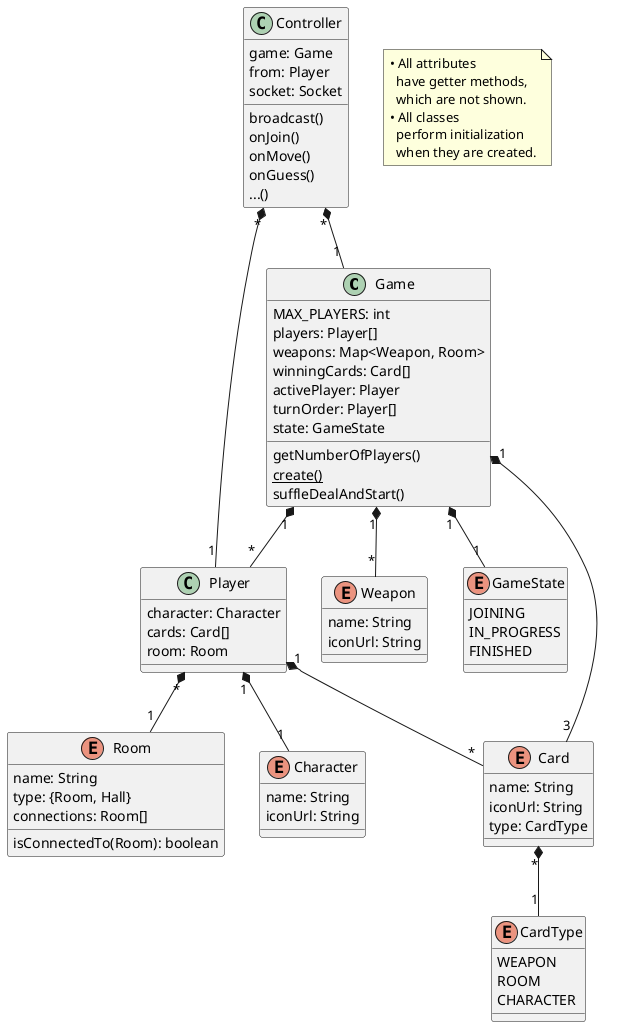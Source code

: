@startuml

Game "1" *-- "*" Player
Game "1" *-- "3" Card
Game "1" *-- "*" Weapon
Game "1" *-- "1" GameState
Player "1" *-- "*" Card
Player "*" *-- "1" Room
Player "1" *-- "1" Character
Card "*" *-- "1" CardType
Controller "*" *-- "1" Game
Controller "*" *-- "1" Player

note as N1
  • All attributes
    have getter methods,
    which are not shown.
  • All classes
    perform initialization
    when they are created.
end note

class Game {
MAX_PLAYERS: int
players: Player[]
weapons: Map<Weapon, Room>
winningCards: Card[]
activePlayer: Player
turnOrder: Player[]
state: GameState
getNumberOfPlayers()
<u>create()
suffleDealAndStart()
}

enum GameState {
JOINING
IN_PROGRESS
FINISHED
}

class Player {
character: Character
cards: Card[]
room: Room
}

enum Character {
name: String
iconUrl: String
}

enum Weapon {
name: String
iconUrl: String
}

enum Card {
name: String
iconUrl: String
type: CardType
}

enum CardType {
WEAPON
ROOM
CHARACTER
}

enum Room {
name: String
type: {Room, Hall}
connections: Room[]
isConnectedTo(Room): boolean
}

class Controller {
game: Game
from: Player
socket: Socket
broadcast()
onJoin()
onMove()
onGuess()
...()
}

@enduml
